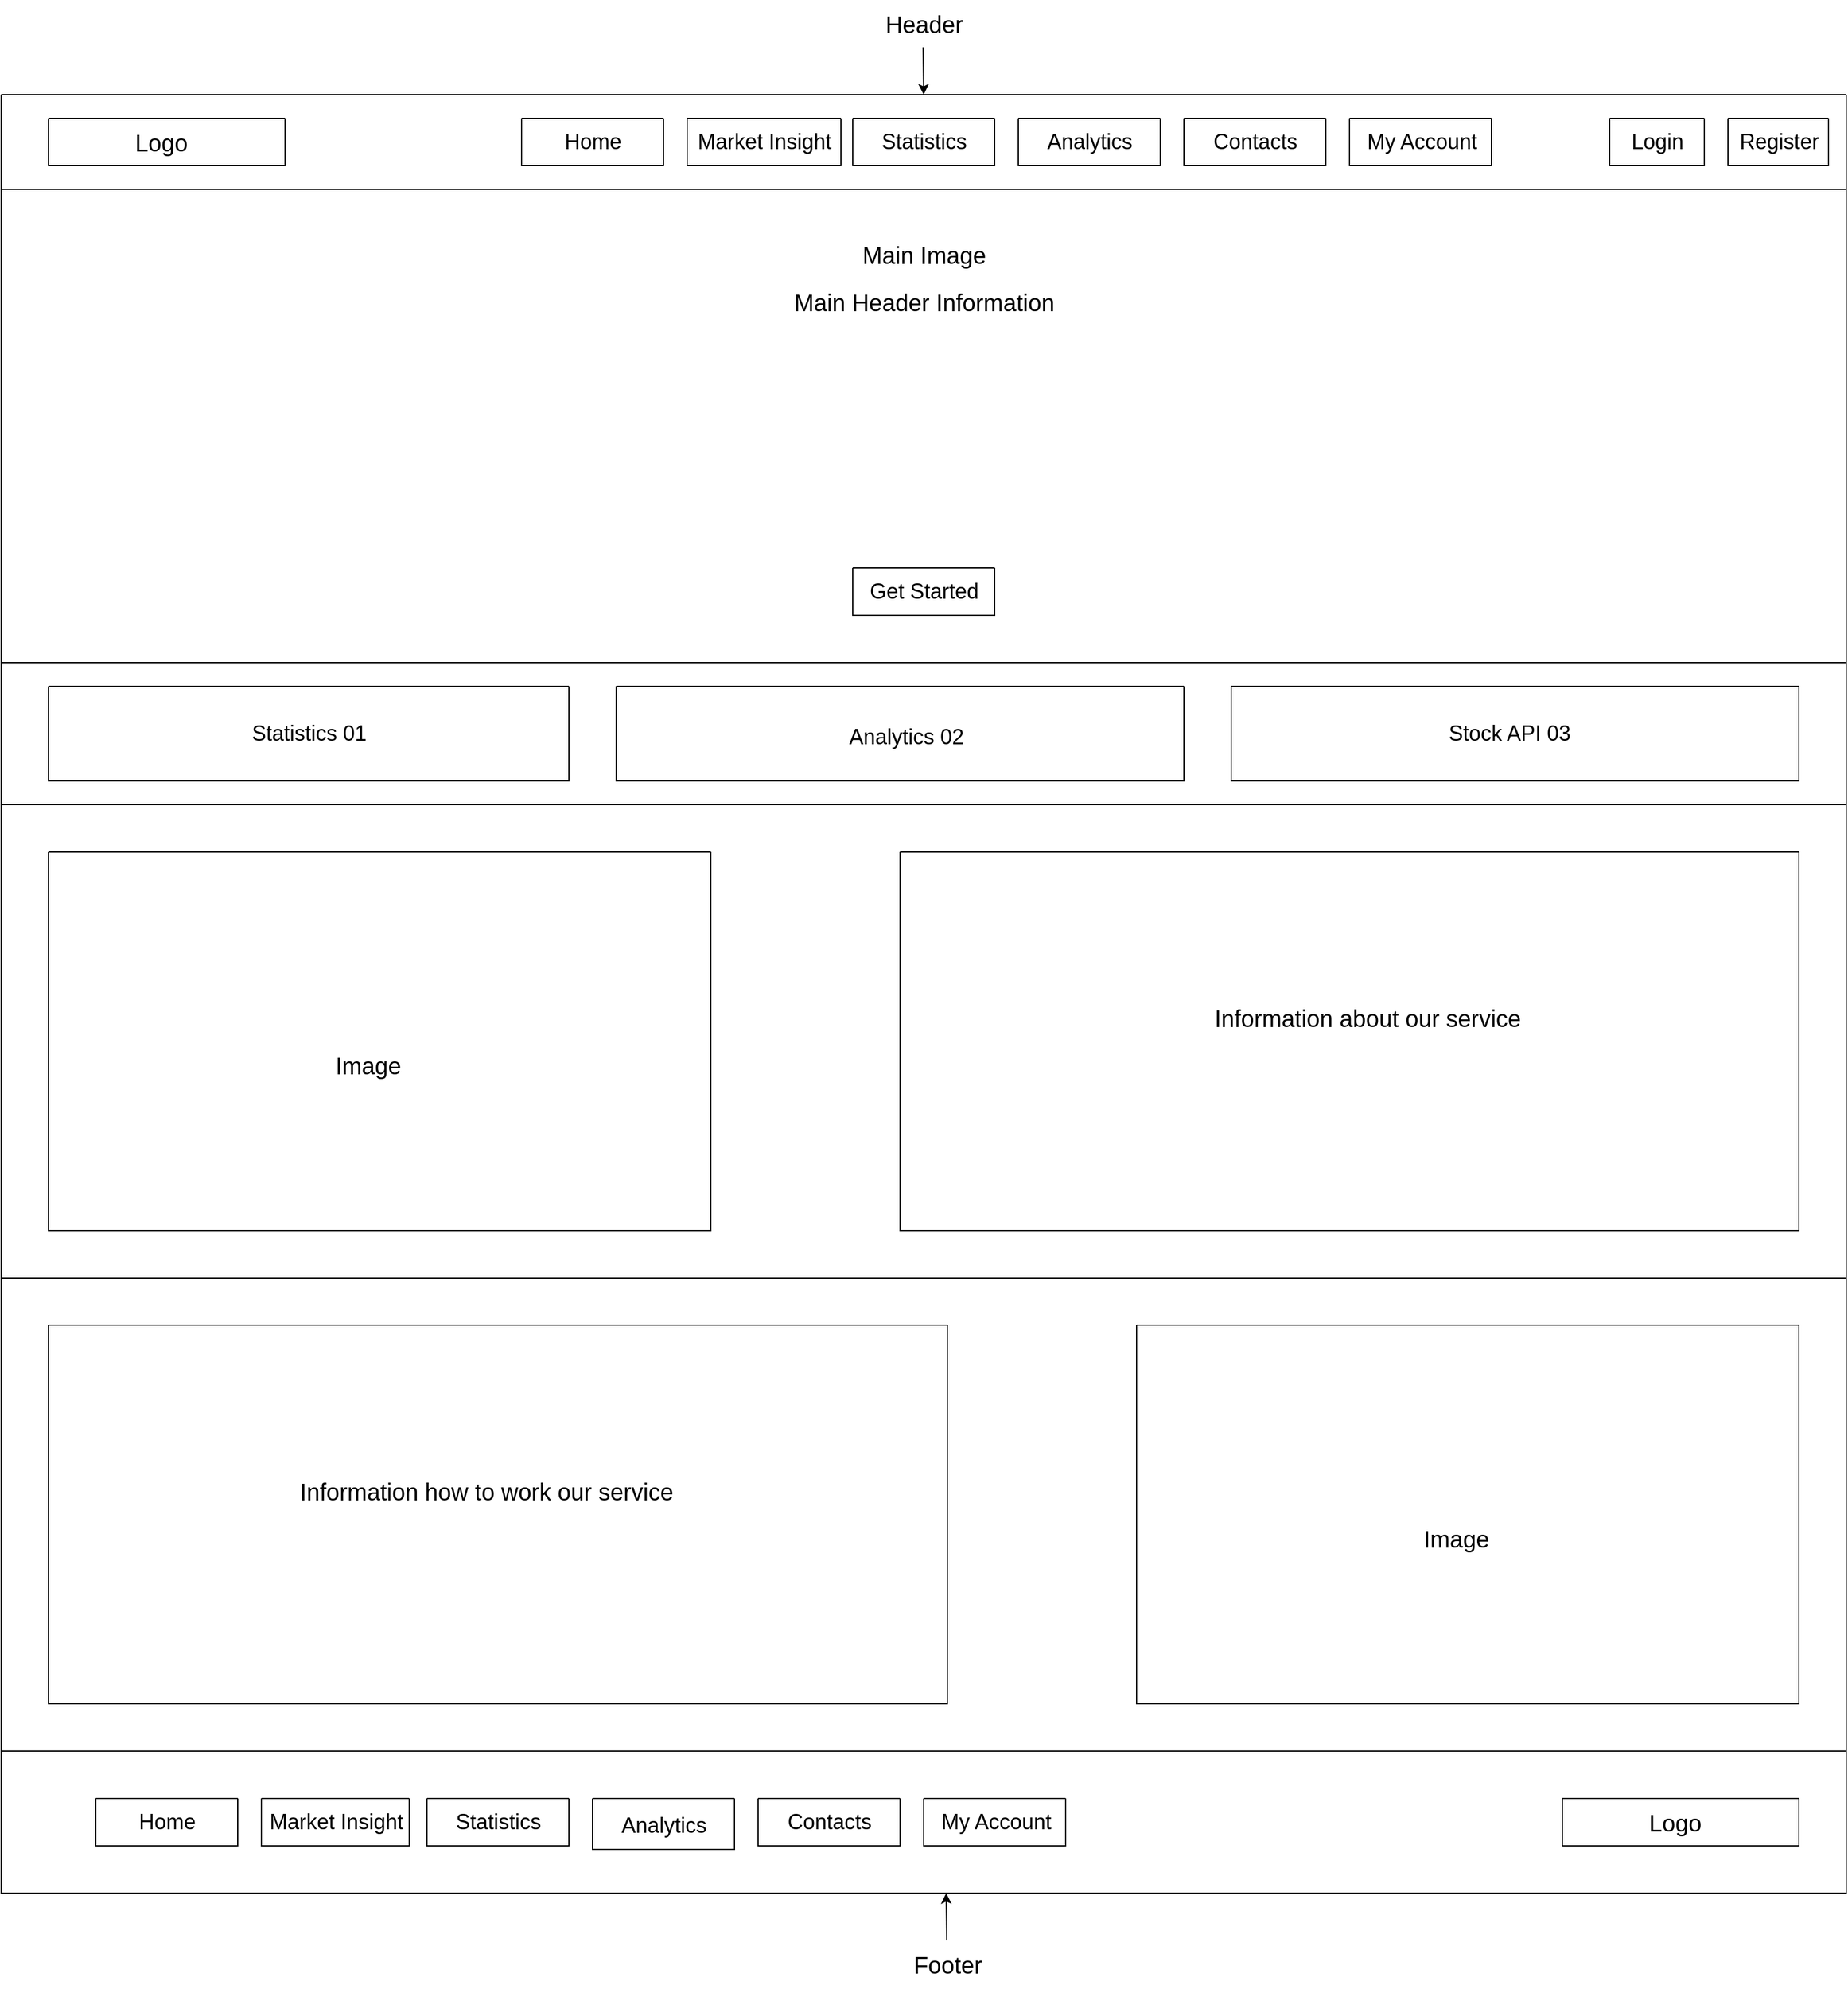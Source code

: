 <mxfile version="21.6.7" type="device">
  <diagram name="Страница — 1" id="psLl7jnTGUgsdHVbFT2P">
    <mxGraphModel dx="2390" dy="1263" grid="1" gridSize="10" guides="1" tooltips="1" connect="1" arrows="1" fold="1" page="1" pageScale="1" pageWidth="583" pageHeight="827" math="0" shadow="0">
      <root>
        <mxCell id="0" />
        <mxCell id="1" parent="0" />
        <mxCell id="FViThU8lUvuwxzcd67bD-4" value="" style="swimlane;startSize=0;labelBackgroundColor=none;" parent="1" vertex="1">
          <mxGeometry x="80" y="80" width="1560" height="80" as="geometry" />
        </mxCell>
        <mxCell id="FViThU8lUvuwxzcd67bD-5" value="" style="swimlane;startSize=0;labelBackgroundColor=none;" parent="FViThU8lUvuwxzcd67bD-4" vertex="1">
          <mxGeometry x="40" y="20" width="200" height="40" as="geometry">
            <mxRectangle x="40" y="20" width="50" height="40" as="alternateBounds" />
          </mxGeometry>
        </mxCell>
        <mxCell id="FViThU8lUvuwxzcd67bD-6" value="Logo" style="text;html=1;align=center;verticalAlign=middle;resizable=0;points=[];autosize=1;strokeColor=none;fillColor=none;fontSize=20;labelBackgroundColor=none;" parent="FViThU8lUvuwxzcd67bD-5" vertex="1">
          <mxGeometry x="60" width="70" height="40" as="geometry" />
        </mxCell>
        <mxCell id="FViThU8lUvuwxzcd67bD-14" value="" style="swimlane;startSize=0;labelBackgroundColor=none;" parent="FViThU8lUvuwxzcd67bD-4" vertex="1">
          <mxGeometry x="1460" y="20" width="85" height="40" as="geometry" />
        </mxCell>
        <mxCell id="FViThU8lUvuwxzcd67bD-15" value="Register" style="text;html=1;align=center;verticalAlign=middle;resizable=0;points=[];autosize=1;strokeColor=none;fillColor=none;fontSize=18;labelBackgroundColor=none;" parent="FViThU8lUvuwxzcd67bD-14" vertex="1">
          <mxGeometry x="-2.5" width="90" height="40" as="geometry" />
        </mxCell>
        <mxCell id="FViThU8lUvuwxzcd67bD-16" value="" style="swimlane;startSize=0;labelBackgroundColor=none;" parent="FViThU8lUvuwxzcd67bD-4" vertex="1">
          <mxGeometry x="1360" y="20" width="80" height="40" as="geometry" />
        </mxCell>
        <mxCell id="FViThU8lUvuwxzcd67bD-19" value="Login" style="text;html=1;align=center;verticalAlign=middle;resizable=0;points=[];autosize=1;strokeColor=none;fillColor=none;fontSize=18;labelBackgroundColor=none;" parent="FViThU8lUvuwxzcd67bD-16" vertex="1">
          <mxGeometry x="5" width="70" height="40" as="geometry" />
        </mxCell>
        <mxCell id="FViThU8lUvuwxzcd67bD-25" value="" style="swimlane;startSize=0;labelBackgroundColor=none;" parent="FViThU8lUvuwxzcd67bD-4" vertex="1">
          <mxGeometry x="440" y="20" width="120" height="40" as="geometry" />
        </mxCell>
        <mxCell id="FViThU8lUvuwxzcd67bD-26" value="Home" style="text;html=1;align=center;verticalAlign=middle;resizable=0;points=[];autosize=1;strokeColor=none;fillColor=none;fontSize=18;labelBackgroundColor=none;" parent="FViThU8lUvuwxzcd67bD-25" vertex="1">
          <mxGeometry x="25" width="70" height="40" as="geometry" />
        </mxCell>
        <mxCell id="FViThU8lUvuwxzcd67bD-27" value="" style="swimlane;startSize=0;labelBackgroundColor=none;" parent="FViThU8lUvuwxzcd67bD-4" vertex="1">
          <mxGeometry x="580" y="20" width="130" height="40" as="geometry" />
        </mxCell>
        <mxCell id="mMVLesmMlXrpZQiCTHq8-1" value="&lt;font style=&quot;font-size: 18px;&quot;&gt;Market Insight&lt;/font&gt;" style="text;html=1;align=center;verticalAlign=middle;resizable=0;points=[];autosize=1;strokeColor=none;fillColor=none;" vertex="1" parent="FViThU8lUvuwxzcd67bD-27">
          <mxGeometry x="-5" width="140" height="40" as="geometry" />
        </mxCell>
        <mxCell id="FViThU8lUvuwxzcd67bD-28" value="" style="swimlane;startSize=0;labelBackgroundColor=none;" parent="FViThU8lUvuwxzcd67bD-4" vertex="1">
          <mxGeometry x="720" y="20" width="120" height="40" as="geometry" />
        </mxCell>
        <mxCell id="mMVLesmMlXrpZQiCTHq8-2" value="&lt;font style=&quot;font-size: 18px;&quot;&gt;Statistics&lt;/font&gt;" style="text;html=1;align=center;verticalAlign=middle;resizable=0;points=[];autosize=1;strokeColor=none;fillColor=none;" vertex="1" parent="FViThU8lUvuwxzcd67bD-28">
          <mxGeometry x="10" width="100" height="40" as="geometry" />
        </mxCell>
        <mxCell id="FViThU8lUvuwxzcd67bD-29" value="" style="swimlane;startSize=0;labelBackgroundColor=none;" parent="FViThU8lUvuwxzcd67bD-4" vertex="1">
          <mxGeometry x="860" y="20" width="120" height="40" as="geometry" />
        </mxCell>
        <mxCell id="mMVLesmMlXrpZQiCTHq8-3" value="&lt;font style=&quot;font-size: 18px;&quot;&gt;Analytics&lt;/font&gt;" style="text;html=1;align=center;verticalAlign=middle;resizable=0;points=[];autosize=1;strokeColor=none;fillColor=none;" vertex="1" parent="FViThU8lUvuwxzcd67bD-29">
          <mxGeometry x="10" width="100" height="40" as="geometry" />
        </mxCell>
        <mxCell id="FViThU8lUvuwxzcd67bD-30" value="" style="swimlane;startSize=0;labelBackgroundColor=none;" parent="FViThU8lUvuwxzcd67bD-4" vertex="1">
          <mxGeometry x="1000" y="20" width="120" height="40" as="geometry" />
        </mxCell>
        <mxCell id="FViThU8lUvuwxzcd67bD-31" value="Contacts" style="text;html=1;align=center;verticalAlign=middle;resizable=0;points=[];autosize=1;strokeColor=none;fillColor=none;fontSize=18;labelBackgroundColor=none;" parent="FViThU8lUvuwxzcd67bD-30" vertex="1">
          <mxGeometry x="15" width="90" height="40" as="geometry" />
        </mxCell>
        <mxCell id="FViThU8lUvuwxzcd67bD-52" value="" style="swimlane;startSize=0;labelBackgroundColor=none;" parent="FViThU8lUvuwxzcd67bD-4" vertex="1">
          <mxGeometry x="1140" y="20" width="120" height="40" as="geometry" />
        </mxCell>
        <mxCell id="FViThU8lUvuwxzcd67bD-53" value="&lt;font style=&quot;font-size: 18px;&quot;&gt;My Account&lt;/font&gt;" style="text;html=1;align=center;verticalAlign=middle;resizable=0;points=[];autosize=1;strokeColor=none;fillColor=none;labelBackgroundColor=none;" parent="FViThU8lUvuwxzcd67bD-52" vertex="1">
          <mxGeometry x="1" width="120" height="40" as="geometry" />
        </mxCell>
        <mxCell id="FViThU8lUvuwxzcd67bD-10" value="Header" style="text;html=1;align=center;verticalAlign=middle;resizable=0;points=[];autosize=1;strokeColor=none;fillColor=none;fontSize=20;labelBackgroundColor=none;" parent="1" vertex="1">
          <mxGeometry x="815" width="90" height="40" as="geometry" />
        </mxCell>
        <mxCell id="FViThU8lUvuwxzcd67bD-13" value="" style="endArrow=classic;html=1;rounded=0;labelBackgroundColor=none;fontColor=default;" parent="1" edge="1">
          <mxGeometry width="50" height="50" relative="1" as="geometry">
            <mxPoint x="859.5" y="40" as="sourcePoint" />
            <mxPoint x="860" y="80" as="targetPoint" />
          </mxGeometry>
        </mxCell>
        <mxCell id="FViThU8lUvuwxzcd67bD-32" value="" style="swimlane;startSize=0;labelBackgroundColor=none;" parent="1" vertex="1">
          <mxGeometry x="80" y="160" width="1560" height="400" as="geometry" />
        </mxCell>
        <mxCell id="FViThU8lUvuwxzcd67bD-33" value="&lt;font style=&quot;font-size: 20px;&quot;&gt;Main Image&lt;/font&gt;" style="text;html=1;align=center;verticalAlign=middle;resizable=0;points=[];autosize=1;strokeColor=none;fillColor=none;labelBackgroundColor=none;" parent="FViThU8lUvuwxzcd67bD-32" vertex="1">
          <mxGeometry x="715" y="35" width="130" height="40" as="geometry" />
        </mxCell>
        <mxCell id="FViThU8lUvuwxzcd67bD-34" value="&lt;font style=&quot;font-size: 20px;&quot;&gt;Main Header Information&lt;/font&gt;" style="text;html=1;align=center;verticalAlign=middle;resizable=0;points=[];autosize=1;strokeColor=none;fillColor=none;labelBackgroundColor=none;" parent="FViThU8lUvuwxzcd67bD-32" vertex="1">
          <mxGeometry x="660" y="75" width="240" height="40" as="geometry" />
        </mxCell>
        <mxCell id="FViThU8lUvuwxzcd67bD-35" value="" style="swimlane;startSize=0;labelBackgroundColor=none;" parent="FViThU8lUvuwxzcd67bD-32" vertex="1">
          <mxGeometry x="720" y="320" width="120" height="40" as="geometry" />
        </mxCell>
        <mxCell id="FViThU8lUvuwxzcd67bD-36" value="&lt;font style=&quot;font-size: 18px;&quot;&gt;Get Started&lt;/font&gt;" style="text;html=1;align=center;verticalAlign=middle;resizable=0;points=[];autosize=1;strokeColor=none;fillColor=none;labelBackgroundColor=none;" parent="FViThU8lUvuwxzcd67bD-35" vertex="1">
          <mxGeometry width="120" height="40" as="geometry" />
        </mxCell>
        <mxCell id="FViThU8lUvuwxzcd67bD-37" value="" style="swimlane;startSize=0;labelBackgroundColor=none;" parent="1" vertex="1">
          <mxGeometry x="80" y="680" width="1560" height="400" as="geometry" />
        </mxCell>
        <mxCell id="FViThU8lUvuwxzcd67bD-39" value="" style="swimlane;startSize=0;labelBackgroundColor=none;" parent="FViThU8lUvuwxzcd67bD-37" vertex="1">
          <mxGeometry x="40" y="40" width="560" height="320" as="geometry" />
        </mxCell>
        <mxCell id="FViThU8lUvuwxzcd67bD-40" value="&lt;font style=&quot;font-size: 20px;&quot;&gt;Image&lt;/font&gt;" style="text;html=1;align=center;verticalAlign=middle;resizable=0;points=[];autosize=1;strokeColor=none;fillColor=none;labelBackgroundColor=none;" parent="FViThU8lUvuwxzcd67bD-39" vertex="1">
          <mxGeometry x="230" y="160" width="80" height="40" as="geometry" />
        </mxCell>
        <mxCell id="FViThU8lUvuwxzcd67bD-41" value="" style="swimlane;startSize=0;labelBackgroundColor=none;" parent="FViThU8lUvuwxzcd67bD-37" vertex="1">
          <mxGeometry x="760" y="40" width="760" height="320" as="geometry" />
        </mxCell>
        <mxCell id="FViThU8lUvuwxzcd67bD-42" value="&lt;font style=&quot;font-size: 20px;&quot;&gt;Information about our service&lt;/font&gt;" style="text;html=1;align=center;verticalAlign=middle;resizable=0;points=[];autosize=1;strokeColor=none;fillColor=none;labelBackgroundColor=none;" parent="FViThU8lUvuwxzcd67bD-41" vertex="1">
          <mxGeometry x="255" y="120" width="280" height="40" as="geometry" />
        </mxCell>
        <mxCell id="FViThU8lUvuwxzcd67bD-43" value="" style="swimlane;startSize=0;labelBackgroundColor=none;" parent="1" vertex="1">
          <mxGeometry x="80" y="1080" width="1560" height="400" as="geometry" />
        </mxCell>
        <mxCell id="FViThU8lUvuwxzcd67bD-44" value="" style="swimlane;startSize=0;labelBackgroundColor=none;" parent="FViThU8lUvuwxzcd67bD-43" vertex="1">
          <mxGeometry x="960" y="40" width="560" height="320" as="geometry" />
        </mxCell>
        <mxCell id="FViThU8lUvuwxzcd67bD-45" value="&lt;font style=&quot;font-size: 20px;&quot;&gt;Image&lt;/font&gt;" style="text;html=1;align=center;verticalAlign=middle;resizable=0;points=[];autosize=1;strokeColor=none;fillColor=none;labelBackgroundColor=none;" parent="FViThU8lUvuwxzcd67bD-44" vertex="1">
          <mxGeometry x="230" y="160" width="80" height="40" as="geometry" />
        </mxCell>
        <mxCell id="FViThU8lUvuwxzcd67bD-46" value="" style="swimlane;startSize=0;labelBackgroundColor=none;" parent="FViThU8lUvuwxzcd67bD-43" vertex="1">
          <mxGeometry x="40" y="40" width="760" height="320" as="geometry" />
        </mxCell>
        <mxCell id="FViThU8lUvuwxzcd67bD-47" value="&lt;font style=&quot;font-size: 20px;&quot;&gt;Information how to work our service&lt;/font&gt;" style="text;html=1;align=center;verticalAlign=middle;resizable=0;points=[];autosize=1;strokeColor=none;fillColor=none;labelBackgroundColor=none;" parent="FViThU8lUvuwxzcd67bD-46" vertex="1">
          <mxGeometry x="200" y="120" width="340" height="40" as="geometry" />
        </mxCell>
        <mxCell id="FViThU8lUvuwxzcd67bD-48" value="" style="swimlane;startSize=0;labelBackgroundColor=none;" parent="1" vertex="1">
          <mxGeometry x="80" y="1480" width="1560" height="120" as="geometry" />
        </mxCell>
        <mxCell id="FViThU8lUvuwxzcd67bD-54" value="" style="swimlane;startSize=0;labelBackgroundColor=none;" parent="FViThU8lUvuwxzcd67bD-48" vertex="1">
          <mxGeometry x="1320" y="40" width="200" height="40" as="geometry">
            <mxRectangle x="40" y="20" width="50" height="40" as="alternateBounds" />
          </mxGeometry>
        </mxCell>
        <mxCell id="FViThU8lUvuwxzcd67bD-55" value="Logo" style="text;html=1;align=center;verticalAlign=middle;resizable=0;points=[];autosize=1;strokeColor=none;fillColor=none;fontSize=20;labelBackgroundColor=none;" parent="FViThU8lUvuwxzcd67bD-54" vertex="1">
          <mxGeometry x="60" width="70" height="40" as="geometry" />
        </mxCell>
        <mxCell id="FViThU8lUvuwxzcd67bD-56" value="" style="swimlane;startSize=0;labelBackgroundColor=none;" parent="FViThU8lUvuwxzcd67bD-48" vertex="1">
          <mxGeometry x="80" y="40" width="120" height="40" as="geometry" />
        </mxCell>
        <mxCell id="FViThU8lUvuwxzcd67bD-57" value="Home" style="text;html=1;align=center;verticalAlign=middle;resizable=0;points=[];autosize=1;strokeColor=none;fillColor=none;fontSize=18;labelBackgroundColor=none;" parent="FViThU8lUvuwxzcd67bD-56" vertex="1">
          <mxGeometry x="25" width="70" height="40" as="geometry" />
        </mxCell>
        <mxCell id="FViThU8lUvuwxzcd67bD-58" value="" style="swimlane;startSize=0;labelBackgroundColor=none;" parent="FViThU8lUvuwxzcd67bD-48" vertex="1">
          <mxGeometry x="220" y="40" width="125" height="40" as="geometry" />
        </mxCell>
        <mxCell id="mMVLesmMlXrpZQiCTHq8-4" value="&lt;font style=&quot;font-size: 18px;&quot;&gt;Market Insight&lt;/font&gt;" style="text;html=1;align=center;verticalAlign=middle;resizable=0;points=[];autosize=1;strokeColor=none;fillColor=none;" vertex="1" parent="FViThU8lUvuwxzcd67bD-58">
          <mxGeometry x="-7.5" width="140" height="40" as="geometry" />
        </mxCell>
        <mxCell id="FViThU8lUvuwxzcd67bD-59" value="" style="swimlane;startSize=0;labelBackgroundColor=none;" parent="FViThU8lUvuwxzcd67bD-48" vertex="1">
          <mxGeometry x="360" y="40" width="120" height="40" as="geometry" />
        </mxCell>
        <mxCell id="mMVLesmMlXrpZQiCTHq8-5" value="&lt;font style=&quot;font-size: 18px;&quot;&gt;Statistics&lt;/font&gt;" style="text;html=1;align=center;verticalAlign=middle;resizable=0;points=[];autosize=1;strokeColor=none;fillColor=none;" vertex="1" parent="FViThU8lUvuwxzcd67bD-59">
          <mxGeometry x="10" width="100" height="40" as="geometry" />
        </mxCell>
        <mxCell id="FViThU8lUvuwxzcd67bD-60" value="" style="swimlane;startSize=0;labelBackgroundColor=none;" parent="FViThU8lUvuwxzcd67bD-48" vertex="1">
          <mxGeometry x="500" y="40" width="120" height="43" as="geometry" />
        </mxCell>
        <mxCell id="mMVLesmMlXrpZQiCTHq8-6" value="&lt;font style=&quot;font-size: 18px;&quot;&gt;Analytics&lt;/font&gt;" style="text;html=1;align=center;verticalAlign=middle;resizable=0;points=[];autosize=1;strokeColor=none;fillColor=none;" vertex="1" parent="FViThU8lUvuwxzcd67bD-60">
          <mxGeometry x="10" y="3" width="100" height="40" as="geometry" />
        </mxCell>
        <mxCell id="FViThU8lUvuwxzcd67bD-61" value="" style="swimlane;startSize=0;labelBackgroundColor=none;" parent="FViThU8lUvuwxzcd67bD-48" vertex="1">
          <mxGeometry x="640" y="40" width="120" height="40" as="geometry" />
        </mxCell>
        <mxCell id="FViThU8lUvuwxzcd67bD-62" value="Contacts" style="text;html=1;align=center;verticalAlign=middle;resizable=0;points=[];autosize=1;strokeColor=none;fillColor=none;fontSize=18;labelBackgroundColor=none;" parent="FViThU8lUvuwxzcd67bD-61" vertex="1">
          <mxGeometry x="15" width="90" height="40" as="geometry" />
        </mxCell>
        <mxCell id="FViThU8lUvuwxzcd67bD-63" value="" style="swimlane;startSize=0;labelBackgroundColor=none;" parent="FViThU8lUvuwxzcd67bD-48" vertex="1">
          <mxGeometry x="780" y="40" width="120" height="40" as="geometry" />
        </mxCell>
        <mxCell id="FViThU8lUvuwxzcd67bD-64" value="&lt;font style=&quot;font-size: 18px;&quot;&gt;My Account&lt;/font&gt;" style="text;html=1;align=center;verticalAlign=middle;resizable=0;points=[];autosize=1;strokeColor=none;fillColor=none;labelBackgroundColor=none;" parent="FViThU8lUvuwxzcd67bD-63" vertex="1">
          <mxGeometry x="1" width="120" height="40" as="geometry" />
        </mxCell>
        <mxCell id="FViThU8lUvuwxzcd67bD-49" value="&lt;font style=&quot;font-size: 20px;&quot;&gt;Footer&lt;/font&gt;" style="text;html=1;align=center;verticalAlign=middle;resizable=0;points=[];autosize=1;strokeColor=none;fillColor=none;labelBackgroundColor=none;" parent="1" vertex="1">
          <mxGeometry x="840" y="1640" width="80" height="40" as="geometry" />
        </mxCell>
        <mxCell id="FViThU8lUvuwxzcd67bD-50" value="" style="endArrow=classic;html=1;rounded=0;labelBackgroundColor=none;fontColor=default;" parent="1" edge="1">
          <mxGeometry width="50" height="50" relative="1" as="geometry">
            <mxPoint x="879.5" y="1640" as="sourcePoint" />
            <mxPoint x="879" y="1600" as="targetPoint" />
          </mxGeometry>
        </mxCell>
        <mxCell id="mMVLesmMlXrpZQiCTHq8-7" value="" style="swimlane;startSize=0;" vertex="1" parent="1">
          <mxGeometry x="80" y="560" width="1560" height="120" as="geometry" />
        </mxCell>
        <mxCell id="mMVLesmMlXrpZQiCTHq8-8" value="" style="swimlane;startSize=0;" vertex="1" parent="mMVLesmMlXrpZQiCTHq8-7">
          <mxGeometry x="40" y="20" width="440" height="80" as="geometry" />
        </mxCell>
        <mxCell id="mMVLesmMlXrpZQiCTHq8-9" value="&lt;font style=&quot;font-size: 18px;&quot;&gt;Statistics 01&lt;/font&gt;" style="text;html=1;align=center;verticalAlign=middle;resizable=0;points=[];autosize=1;strokeColor=none;fillColor=none;" vertex="1" parent="mMVLesmMlXrpZQiCTHq8-8">
          <mxGeometry x="160" y="20" width="120" height="40" as="geometry" />
        </mxCell>
        <mxCell id="mMVLesmMlXrpZQiCTHq8-12" value="" style="swimlane;startSize=0;" vertex="1" parent="mMVLesmMlXrpZQiCTHq8-7">
          <mxGeometry x="520" y="20" width="480" height="80" as="geometry" />
        </mxCell>
        <mxCell id="mMVLesmMlXrpZQiCTHq8-11" value="&lt;font style=&quot;font-size: 18px;&quot;&gt;Analytics 02&lt;/font&gt;" style="text;html=1;align=center;verticalAlign=middle;resizable=0;points=[];autosize=1;strokeColor=none;fillColor=none;" vertex="1" parent="mMVLesmMlXrpZQiCTHq8-12">
          <mxGeometry x="185" y="23" width="120" height="40" as="geometry" />
        </mxCell>
        <mxCell id="mMVLesmMlXrpZQiCTHq8-13" value="" style="swimlane;startSize=0;" vertex="1" parent="mMVLesmMlXrpZQiCTHq8-7">
          <mxGeometry x="1040" y="20" width="480" height="80" as="geometry" />
        </mxCell>
        <mxCell id="mMVLesmMlXrpZQiCTHq8-15" value="&lt;font style=&quot;font-size: 18px;&quot;&gt;Stock API 03&lt;/font&gt;" style="text;html=1;align=center;verticalAlign=middle;resizable=0;points=[];autosize=1;strokeColor=none;fillColor=none;" vertex="1" parent="mMVLesmMlXrpZQiCTHq8-13">
          <mxGeometry x="170" y="20" width="130" height="40" as="geometry" />
        </mxCell>
      </root>
    </mxGraphModel>
  </diagram>
</mxfile>
